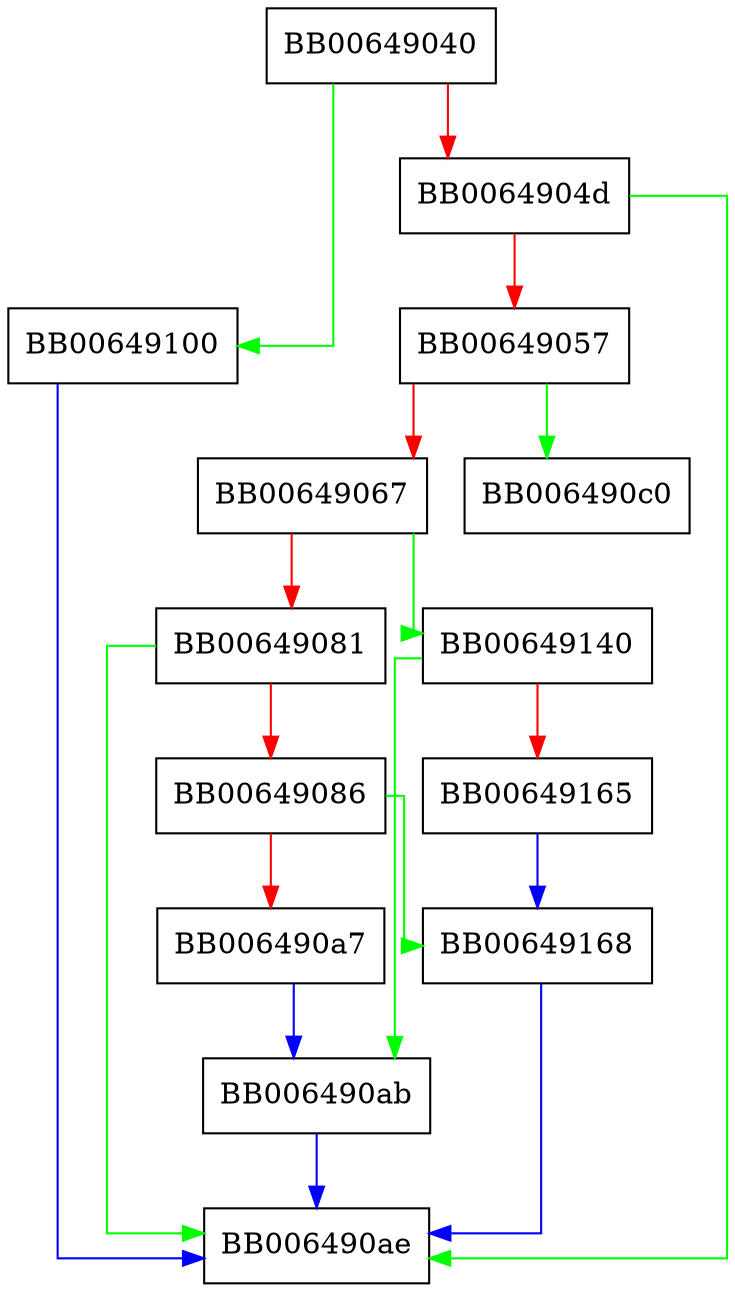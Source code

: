 digraph OPENSSL_sk_reserve {
  node [shape="box"];
  graph [splines=ortho];
  BB00649040 -> BB00649100 [color="green"];
  BB00649040 -> BB0064904d [color="red"];
  BB0064904d -> BB006490ae [color="green"];
  BB0064904d -> BB00649057 [color="red"];
  BB00649057 -> BB006490c0 [color="green"];
  BB00649057 -> BB00649067 [color="red"];
  BB00649067 -> BB00649140 [color="green"];
  BB00649067 -> BB00649081 [color="red"];
  BB00649081 -> BB006490ae [color="green"];
  BB00649081 -> BB00649086 [color="red"];
  BB00649086 -> BB00649168 [color="green"];
  BB00649086 -> BB006490a7 [color="red"];
  BB006490a7 -> BB006490ab [color="blue"];
  BB006490ab -> BB006490ae [color="blue"];
  BB00649100 -> BB006490ae [color="blue"];
  BB00649140 -> BB006490ab [color="green"];
  BB00649140 -> BB00649165 [color="red"];
  BB00649165 -> BB00649168 [color="blue"];
  BB00649168 -> BB006490ae [color="blue"];
}